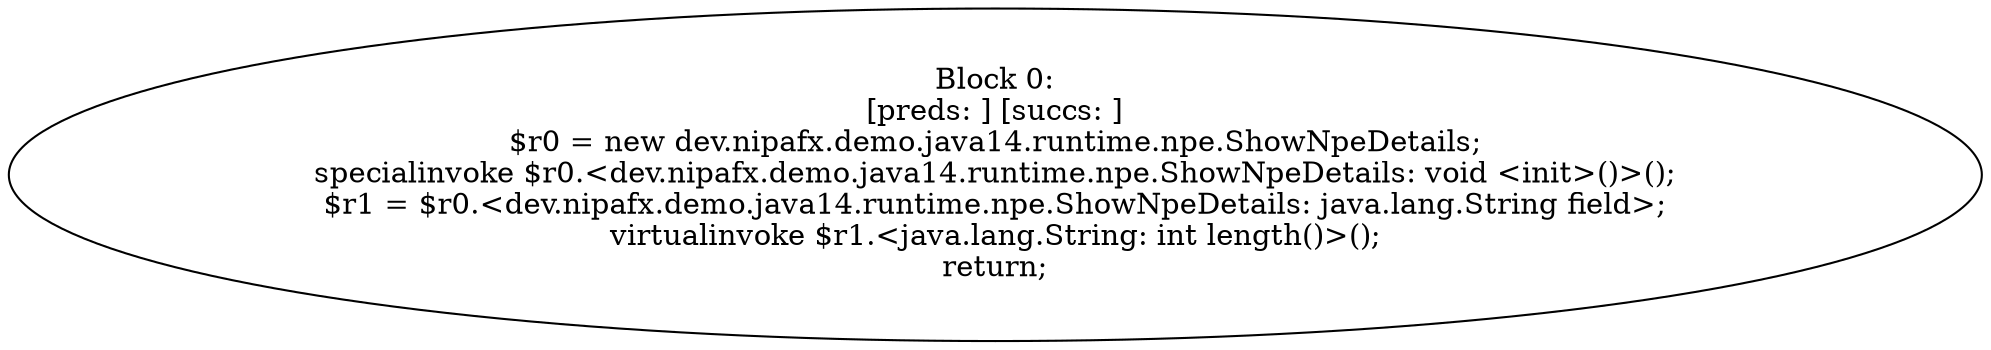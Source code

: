 digraph "unitGraph" {
    "Block 0:
[preds: ] [succs: ]
$r0 = new dev.nipafx.demo.java14.runtime.npe.ShowNpeDetails;
specialinvoke $r0.<dev.nipafx.demo.java14.runtime.npe.ShowNpeDetails: void <init>()>();
$r1 = $r0.<dev.nipafx.demo.java14.runtime.npe.ShowNpeDetails: java.lang.String field>;
virtualinvoke $r1.<java.lang.String: int length()>();
return;
"
}
